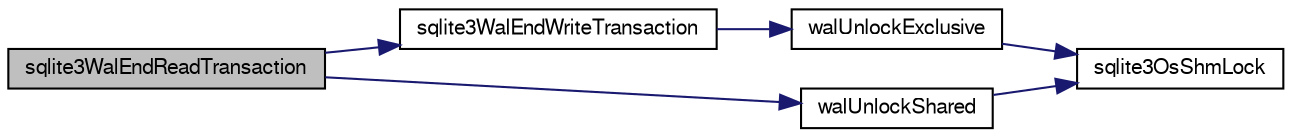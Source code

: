 digraph "sqlite3WalEndReadTransaction"
{
  edge [fontname="FreeSans",fontsize="10",labelfontname="FreeSans",labelfontsize="10"];
  node [fontname="FreeSans",fontsize="10",shape=record];
  rankdir="LR";
  Node810857 [label="sqlite3WalEndReadTransaction",height=0.2,width=0.4,color="black", fillcolor="grey75", style="filled", fontcolor="black"];
  Node810857 -> Node810858 [color="midnightblue",fontsize="10",style="solid",fontname="FreeSans"];
  Node810858 [label="sqlite3WalEndWriteTransaction",height=0.2,width=0.4,color="black", fillcolor="white", style="filled",URL="$sqlite3_8c.html#a0ae58a14b40600fb21130cc4d595acc9"];
  Node810858 -> Node810859 [color="midnightblue",fontsize="10",style="solid",fontname="FreeSans"];
  Node810859 [label="walUnlockExclusive",height=0.2,width=0.4,color="black", fillcolor="white", style="filled",URL="$sqlite3_8c.html#a7ef6fcadaaeb9b36d1b9eaaf7e8f3311"];
  Node810859 -> Node810860 [color="midnightblue",fontsize="10",style="solid",fontname="FreeSans"];
  Node810860 [label="sqlite3OsShmLock",height=0.2,width=0.4,color="black", fillcolor="white", style="filled",URL="$sqlite3_8c.html#a1832b805275450abac06bf8da21489f3"];
  Node810857 -> Node810861 [color="midnightblue",fontsize="10",style="solid",fontname="FreeSans"];
  Node810861 [label="walUnlockShared",height=0.2,width=0.4,color="black", fillcolor="white", style="filled",URL="$sqlite3_8c.html#a766d6112d5beb2d9a4fb6e007b591514"];
  Node810861 -> Node810860 [color="midnightblue",fontsize="10",style="solid",fontname="FreeSans"];
}
